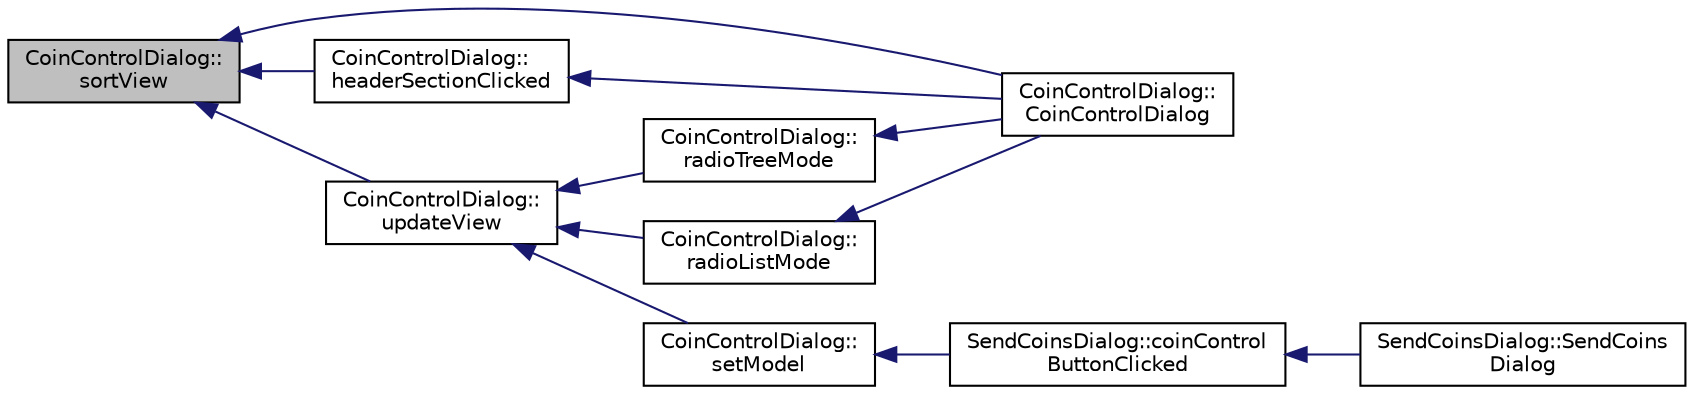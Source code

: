digraph "CoinControlDialog::sortView"
{
  edge [fontname="Helvetica",fontsize="10",labelfontname="Helvetica",labelfontsize="10"];
  node [fontname="Helvetica",fontsize="10",shape=record];
  rankdir="LR";
  Node451 [label="CoinControlDialog::\lsortView",height=0.2,width=0.4,color="black", fillcolor="grey75", style="filled", fontcolor="black"];
  Node451 -> Node452 [dir="back",color="midnightblue",fontsize="10",style="solid",fontname="Helvetica"];
  Node452 [label="CoinControlDialog::\lCoinControlDialog",height=0.2,width=0.4,color="black", fillcolor="white", style="filled",URL="$dd/dfb/class_coin_control_dialog.html#a0945e59c25f956fdab199dbaf252eff5"];
  Node451 -> Node453 [dir="back",color="midnightblue",fontsize="10",style="solid",fontname="Helvetica"];
  Node453 [label="CoinControlDialog::\lheaderSectionClicked",height=0.2,width=0.4,color="black", fillcolor="white", style="filled",URL="$dd/dfb/class_coin_control_dialog.html#a00055d2685a3625cb1fc5f84e8cb0a05"];
  Node453 -> Node452 [dir="back",color="midnightblue",fontsize="10",style="solid",fontname="Helvetica"];
  Node451 -> Node454 [dir="back",color="midnightblue",fontsize="10",style="solid",fontname="Helvetica"];
  Node454 [label="CoinControlDialog::\lupdateView",height=0.2,width=0.4,color="black", fillcolor="white", style="filled",URL="$dd/dfb/class_coin_control_dialog.html#aadea33050e5c1efd5eae8d2fcfa721f9"];
  Node454 -> Node455 [dir="back",color="midnightblue",fontsize="10",style="solid",fontname="Helvetica"];
  Node455 [label="CoinControlDialog::\lsetModel",height=0.2,width=0.4,color="black", fillcolor="white", style="filled",URL="$dd/dfb/class_coin_control_dialog.html#a4c34a48574814089c54f763a22f5317a"];
  Node455 -> Node456 [dir="back",color="midnightblue",fontsize="10",style="solid",fontname="Helvetica"];
  Node456 [label="SendCoinsDialog::coinControl\lButtonClicked",height=0.2,width=0.4,color="black", fillcolor="white", style="filled",URL="$d6/de6/class_send_coins_dialog.html#a59d757d9e4bea5b380eb480fd79cfb49"];
  Node456 -> Node457 [dir="back",color="midnightblue",fontsize="10",style="solid",fontname="Helvetica"];
  Node457 [label="SendCoinsDialog::SendCoins\lDialog",height=0.2,width=0.4,color="black", fillcolor="white", style="filled",URL="$d6/de6/class_send_coins_dialog.html#a0df5bc29d1df68eda44826651afc595f"];
  Node454 -> Node458 [dir="back",color="midnightblue",fontsize="10",style="solid",fontname="Helvetica"];
  Node458 [label="CoinControlDialog::\lradioTreeMode",height=0.2,width=0.4,color="black", fillcolor="white", style="filled",URL="$dd/dfb/class_coin_control_dialog.html#a1990d478f3ffba666c358a4f1bd395ec"];
  Node458 -> Node452 [dir="back",color="midnightblue",fontsize="10",style="solid",fontname="Helvetica"];
  Node454 -> Node459 [dir="back",color="midnightblue",fontsize="10",style="solid",fontname="Helvetica"];
  Node459 [label="CoinControlDialog::\lradioListMode",height=0.2,width=0.4,color="black", fillcolor="white", style="filled",URL="$dd/dfb/class_coin_control_dialog.html#a775c6d290cb63667a434b09072094533"];
  Node459 -> Node452 [dir="back",color="midnightblue",fontsize="10",style="solid",fontname="Helvetica"];
}

